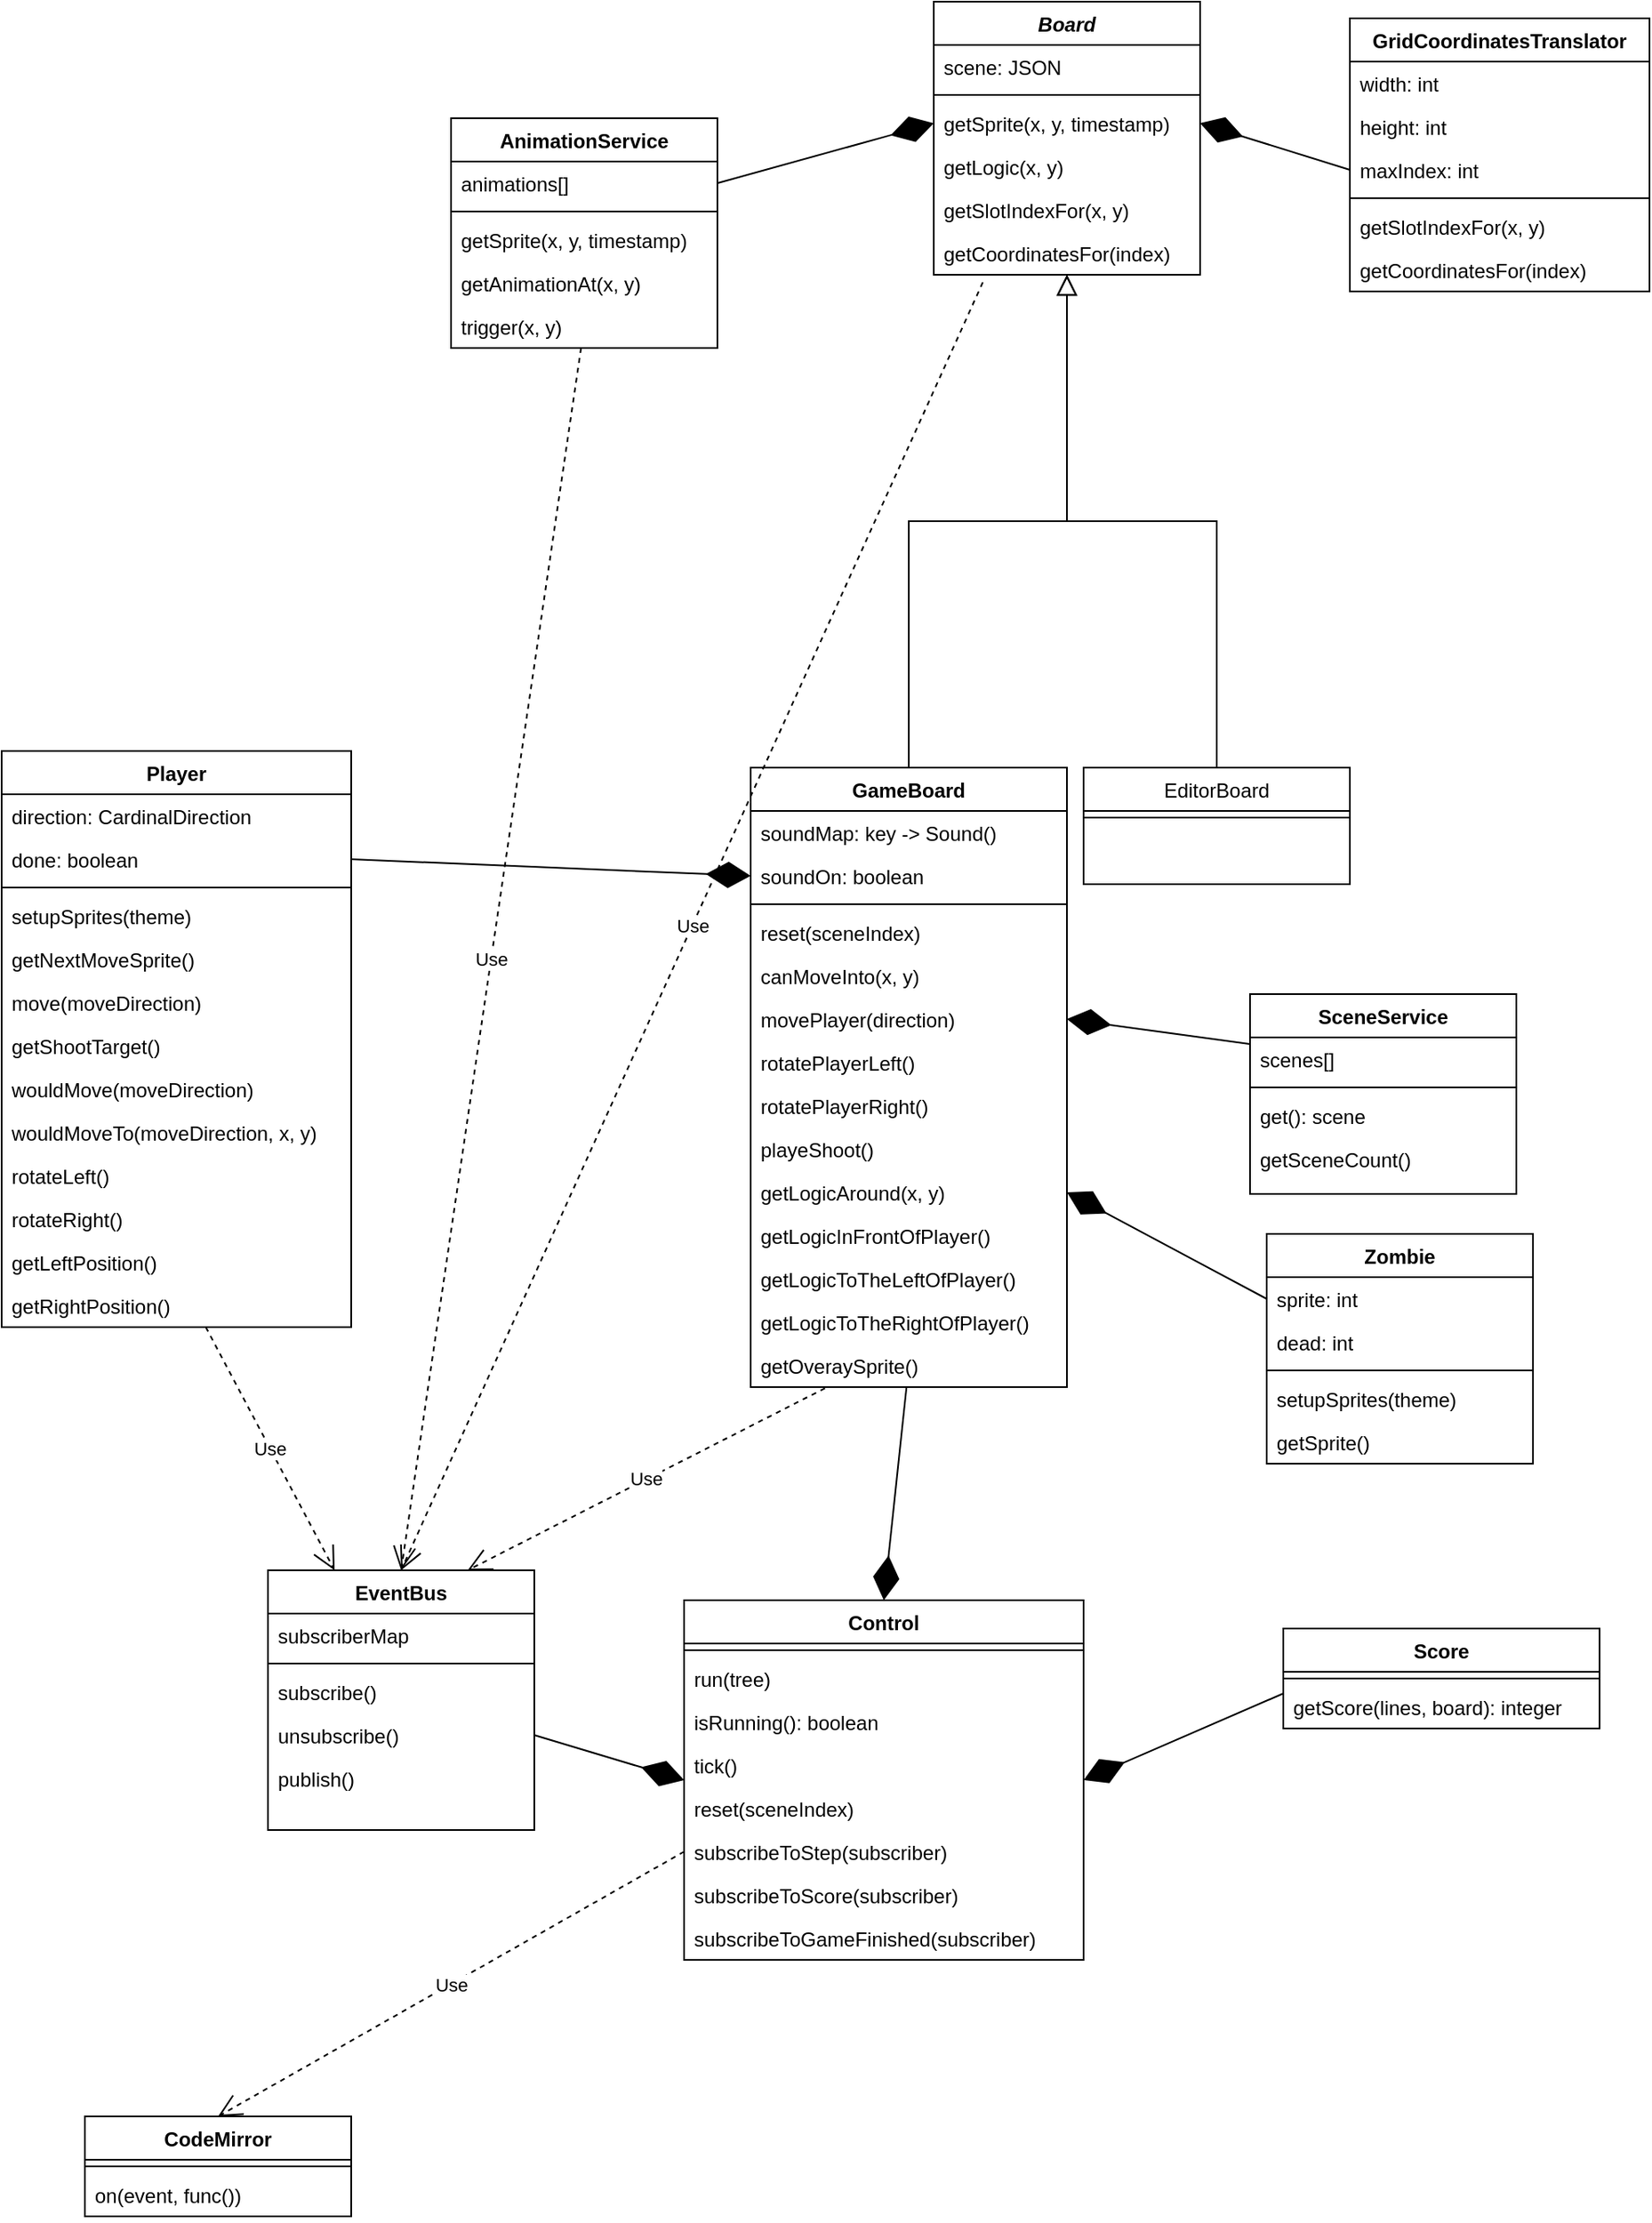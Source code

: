 <mxfile version="18.0.8" type="device"><diagram id="C5RBs43oDa-KdzZeNtuy" name="Page-1"><mxGraphModel dx="1221" dy="644" grid="1" gridSize="10" guides="1" tooltips="1" connect="1" arrows="1" fold="1" page="1" pageScale="1" pageWidth="1169" pageHeight="1654" math="0" shadow="0"><root><mxCell id="WIyWlLk6GJQsqaUBKTNV-0"/><mxCell id="WIyWlLk6GJQsqaUBKTNV-1" parent="WIyWlLk6GJQsqaUBKTNV-0"/><mxCell id="zkfFHV4jXpPFQw0GAbJ--0" value="Board" style="swimlane;fontStyle=3;align=center;verticalAlign=top;childLayout=stackLayout;horizontal=1;startSize=26;horizontalStack=0;resizeParent=1;resizeLast=0;collapsible=1;marginBottom=0;rounded=0;shadow=0;strokeWidth=1;" parent="WIyWlLk6GJQsqaUBKTNV-1" vertex="1"><mxGeometry x="710" y="50" width="160" height="164" as="geometry"><mxRectangle x="230" y="140" width="160" height="26" as="alternateBounds"/></mxGeometry></mxCell><mxCell id="zkfFHV4jXpPFQw0GAbJ--1" value="scene: JSON" style="text;align=left;verticalAlign=top;spacingLeft=4;spacingRight=4;overflow=hidden;rotatable=0;points=[[0,0.5],[1,0.5]];portConstraint=eastwest;" parent="zkfFHV4jXpPFQw0GAbJ--0" vertex="1"><mxGeometry y="26" width="160" height="26" as="geometry"/></mxCell><mxCell id="zkfFHV4jXpPFQw0GAbJ--4" value="" style="line;html=1;strokeWidth=1;align=left;verticalAlign=middle;spacingTop=-1;spacingLeft=3;spacingRight=3;rotatable=0;labelPosition=right;points=[];portConstraint=eastwest;" parent="zkfFHV4jXpPFQw0GAbJ--0" vertex="1"><mxGeometry y="52" width="160" height="8" as="geometry"/></mxCell><mxCell id="zkfFHV4jXpPFQw0GAbJ--5" value="getSprite(x, y, timestamp)" style="text;align=left;verticalAlign=top;spacingLeft=4;spacingRight=4;overflow=hidden;rotatable=0;points=[[0,0.5],[1,0.5]];portConstraint=eastwest;" parent="zkfFHV4jXpPFQw0GAbJ--0" vertex="1"><mxGeometry y="60" width="160" height="26" as="geometry"/></mxCell><mxCell id="Uy19_v3M32MLL-x2pUzt-0" value="getLogic(x, y)" style="text;align=left;verticalAlign=top;spacingLeft=4;spacingRight=4;overflow=hidden;rotatable=0;points=[[0,0.5],[1,0.5]];portConstraint=eastwest;" parent="zkfFHV4jXpPFQw0GAbJ--0" vertex="1"><mxGeometry y="86" width="160" height="26" as="geometry"/></mxCell><mxCell id="Uy19_v3M32MLL-x2pUzt-2" value="getSlotIndexFor(x, y)" style="text;align=left;verticalAlign=top;spacingLeft=4;spacingRight=4;overflow=hidden;rotatable=0;points=[[0,0.5],[1,0.5]];portConstraint=eastwest;" parent="zkfFHV4jXpPFQw0GAbJ--0" vertex="1"><mxGeometry y="112" width="160" height="26" as="geometry"/></mxCell><mxCell id="Uy19_v3M32MLL-x2pUzt-3" value="getCoordinatesFor(index)" style="text;align=left;verticalAlign=top;spacingLeft=4;spacingRight=4;overflow=hidden;rotatable=0;points=[[0,0.5],[1,0.5]];portConstraint=eastwest;" parent="zkfFHV4jXpPFQw0GAbJ--0" vertex="1"><mxGeometry y="138" width="160" height="26" as="geometry"/></mxCell><mxCell id="zkfFHV4jXpPFQw0GAbJ--6" value="GameBoard" style="swimlane;fontStyle=1;align=center;verticalAlign=top;childLayout=stackLayout;horizontal=1;startSize=26;horizontalStack=0;resizeParent=1;resizeLast=0;collapsible=1;marginBottom=0;rounded=0;shadow=0;strokeWidth=1;" parent="WIyWlLk6GJQsqaUBKTNV-1" vertex="1"><mxGeometry x="600" y="510" width="190" height="372" as="geometry"><mxRectangle x="130" y="380" width="160" height="26" as="alternateBounds"/></mxGeometry></mxCell><mxCell id="zkfFHV4jXpPFQw0GAbJ--7" value="soundMap: key -&gt; Sound()" style="text;align=left;verticalAlign=top;spacingLeft=4;spacingRight=4;overflow=hidden;rotatable=0;points=[[0,0.5],[1,0.5]];portConstraint=eastwest;" parent="zkfFHV4jXpPFQw0GAbJ--6" vertex="1"><mxGeometry y="26" width="190" height="26" as="geometry"/></mxCell><mxCell id="zkfFHV4jXpPFQw0GAbJ--8" value="soundOn: boolean" style="text;align=left;verticalAlign=top;spacingLeft=4;spacingRight=4;overflow=hidden;rotatable=0;points=[[0,0.5],[1,0.5]];portConstraint=eastwest;rounded=0;shadow=0;html=0;" parent="zkfFHV4jXpPFQw0GAbJ--6" vertex="1"><mxGeometry y="52" width="190" height="26" as="geometry"/></mxCell><mxCell id="zkfFHV4jXpPFQw0GAbJ--9" value="" style="line;html=1;strokeWidth=1;align=left;verticalAlign=middle;spacingTop=-1;spacingLeft=3;spacingRight=3;rotatable=0;labelPosition=right;points=[];portConstraint=eastwest;" parent="zkfFHV4jXpPFQw0GAbJ--6" vertex="1"><mxGeometry y="78" width="190" height="8" as="geometry"/></mxCell><mxCell id="zkfFHV4jXpPFQw0GAbJ--10" value="reset(sceneIndex)" style="text;align=left;verticalAlign=top;spacingLeft=4;spacingRight=4;overflow=hidden;rotatable=0;points=[[0,0.5],[1,0.5]];portConstraint=eastwest;fontStyle=0" parent="zkfFHV4jXpPFQw0GAbJ--6" vertex="1"><mxGeometry y="86" width="190" height="26" as="geometry"/></mxCell><mxCell id="zkfFHV4jXpPFQw0GAbJ--11" value="canMoveInto(x, y)" style="text;align=left;verticalAlign=top;spacingLeft=4;spacingRight=4;overflow=hidden;rotatable=0;points=[[0,0.5],[1,0.5]];portConstraint=eastwest;" parent="zkfFHV4jXpPFQw0GAbJ--6" vertex="1"><mxGeometry y="112" width="190" height="26" as="geometry"/></mxCell><mxCell id="Uy19_v3M32MLL-x2pUzt-4" value="movePlayer(direction)" style="text;align=left;verticalAlign=top;spacingLeft=4;spacingRight=4;overflow=hidden;rotatable=0;points=[[0,0.5],[1,0.5]];portConstraint=eastwest;" parent="zkfFHV4jXpPFQw0GAbJ--6" vertex="1"><mxGeometry y="138" width="190" height="26" as="geometry"/></mxCell><mxCell id="Uy19_v3M32MLL-x2pUzt-5" value="rotatePlayerLeft()" style="text;align=left;verticalAlign=top;spacingLeft=4;spacingRight=4;overflow=hidden;rotatable=0;points=[[0,0.5],[1,0.5]];portConstraint=eastwest;" parent="zkfFHV4jXpPFQw0GAbJ--6" vertex="1"><mxGeometry y="164" width="190" height="26" as="geometry"/></mxCell><mxCell id="Uy19_v3M32MLL-x2pUzt-6" value="rotatePlayerRight()" style="text;align=left;verticalAlign=top;spacingLeft=4;spacingRight=4;overflow=hidden;rotatable=0;points=[[0,0.5],[1,0.5]];portConstraint=eastwest;" parent="zkfFHV4jXpPFQw0GAbJ--6" vertex="1"><mxGeometry y="190" width="190" height="26" as="geometry"/></mxCell><mxCell id="Uy19_v3M32MLL-x2pUzt-7" value="playeShoot()" style="text;align=left;verticalAlign=top;spacingLeft=4;spacingRight=4;overflow=hidden;rotatable=0;points=[[0,0.5],[1,0.5]];portConstraint=eastwest;" parent="zkfFHV4jXpPFQw0GAbJ--6" vertex="1"><mxGeometry y="216" width="190" height="26" as="geometry"/></mxCell><mxCell id="Uy19_v3M32MLL-x2pUzt-8" value="getLogicAround(x, y)" style="text;align=left;verticalAlign=top;spacingLeft=4;spacingRight=4;overflow=hidden;rotatable=0;points=[[0,0.5],[1,0.5]];portConstraint=eastwest;" parent="zkfFHV4jXpPFQw0GAbJ--6" vertex="1"><mxGeometry y="242" width="190" height="26" as="geometry"/></mxCell><mxCell id="Uy19_v3M32MLL-x2pUzt-9" value="getLogicInFrontOfPlayer()" style="text;align=left;verticalAlign=top;spacingLeft=4;spacingRight=4;overflow=hidden;rotatable=0;points=[[0,0.5],[1,0.5]];portConstraint=eastwest;" parent="zkfFHV4jXpPFQw0GAbJ--6" vertex="1"><mxGeometry y="268" width="190" height="26" as="geometry"/></mxCell><mxCell id="Uy19_v3M32MLL-x2pUzt-10" value="getLogicToTheLeftOfPlayer()" style="text;align=left;verticalAlign=top;spacingLeft=4;spacingRight=4;overflow=hidden;rotatable=0;points=[[0,0.5],[1,0.5]];portConstraint=eastwest;" parent="zkfFHV4jXpPFQw0GAbJ--6" vertex="1"><mxGeometry y="294" width="190" height="26" as="geometry"/></mxCell><mxCell id="Uy19_v3M32MLL-x2pUzt-11" value="getLogicToTheRightOfPlayer()" style="text;align=left;verticalAlign=top;spacingLeft=4;spacingRight=4;overflow=hidden;rotatable=0;points=[[0,0.5],[1,0.5]];portConstraint=eastwest;" parent="zkfFHV4jXpPFQw0GAbJ--6" vertex="1"><mxGeometry y="320" width="190" height="26" as="geometry"/></mxCell><mxCell id="Uy19_v3M32MLL-x2pUzt-12" value="getOveraySprite()" style="text;align=left;verticalAlign=top;spacingLeft=4;spacingRight=4;overflow=hidden;rotatable=0;points=[[0,0.5],[1,0.5]];portConstraint=eastwest;" parent="zkfFHV4jXpPFQw0GAbJ--6" vertex="1"><mxGeometry y="346" width="190" height="26" as="geometry"/></mxCell><mxCell id="zkfFHV4jXpPFQw0GAbJ--12" value="" style="endArrow=block;endSize=10;endFill=0;shadow=0;strokeWidth=1;rounded=0;edgeStyle=elbowEdgeStyle;elbow=vertical;" parent="WIyWlLk6GJQsqaUBKTNV-1" source="zkfFHV4jXpPFQw0GAbJ--6" target="zkfFHV4jXpPFQw0GAbJ--0" edge="1"><mxGeometry width="160" relative="1" as="geometry"><mxPoint x="680" y="363" as="sourcePoint"/><mxPoint x="680" y="363" as="targetPoint"/></mxGeometry></mxCell><mxCell id="zkfFHV4jXpPFQw0GAbJ--13" value="EditorBoard" style="swimlane;fontStyle=0;align=center;verticalAlign=top;childLayout=stackLayout;horizontal=1;startSize=26;horizontalStack=0;resizeParent=1;resizeLast=0;collapsible=1;marginBottom=0;rounded=0;shadow=0;strokeWidth=1;" parent="WIyWlLk6GJQsqaUBKTNV-1" vertex="1"><mxGeometry x="800" y="510" width="160" height="70" as="geometry"><mxRectangle x="340" y="380" width="170" height="26" as="alternateBounds"/></mxGeometry></mxCell><mxCell id="zkfFHV4jXpPFQw0GAbJ--15" value="" style="line;html=1;strokeWidth=1;align=left;verticalAlign=middle;spacingTop=-1;spacingLeft=3;spacingRight=3;rotatable=0;labelPosition=right;points=[];portConstraint=eastwest;" parent="zkfFHV4jXpPFQw0GAbJ--13" vertex="1"><mxGeometry y="26" width="160" height="8" as="geometry"/></mxCell><mxCell id="zkfFHV4jXpPFQw0GAbJ--16" value="" style="endArrow=block;endSize=10;endFill=0;shadow=0;strokeWidth=1;rounded=0;edgeStyle=elbowEdgeStyle;elbow=vertical;" parent="WIyWlLk6GJQsqaUBKTNV-1" source="zkfFHV4jXpPFQw0GAbJ--13" target="zkfFHV4jXpPFQw0GAbJ--0" edge="1"><mxGeometry width="160" relative="1" as="geometry"><mxPoint x="690" y="533" as="sourcePoint"/><mxPoint x="790" y="431" as="targetPoint"/></mxGeometry></mxCell><mxCell id="zkfFHV4jXpPFQw0GAbJ--17" value="EventBus" style="swimlane;fontStyle=1;align=center;verticalAlign=top;childLayout=stackLayout;horizontal=1;startSize=26;horizontalStack=0;resizeParent=1;resizeLast=0;collapsible=1;marginBottom=0;rounded=0;shadow=0;strokeWidth=1;" parent="WIyWlLk6GJQsqaUBKTNV-1" vertex="1"><mxGeometry x="310" y="992" width="160" height="156" as="geometry"><mxRectangle x="550" y="140" width="160" height="26" as="alternateBounds"/></mxGeometry></mxCell><mxCell id="zkfFHV4jXpPFQw0GAbJ--18" value="subscriberMap" style="text;align=left;verticalAlign=top;spacingLeft=4;spacingRight=4;overflow=hidden;rotatable=0;points=[[0,0.5],[1,0.5]];portConstraint=eastwest;" parent="zkfFHV4jXpPFQw0GAbJ--17" vertex="1"><mxGeometry y="26" width="160" height="26" as="geometry"/></mxCell><mxCell id="zkfFHV4jXpPFQw0GAbJ--23" value="" style="line;html=1;strokeWidth=1;align=left;verticalAlign=middle;spacingTop=-1;spacingLeft=3;spacingRight=3;rotatable=0;labelPosition=right;points=[];portConstraint=eastwest;" parent="zkfFHV4jXpPFQw0GAbJ--17" vertex="1"><mxGeometry y="52" width="160" height="8" as="geometry"/></mxCell><mxCell id="zkfFHV4jXpPFQw0GAbJ--24" value="subscribe()" style="text;align=left;verticalAlign=top;spacingLeft=4;spacingRight=4;overflow=hidden;rotatable=0;points=[[0,0.5],[1,0.5]];portConstraint=eastwest;" parent="zkfFHV4jXpPFQw0GAbJ--17" vertex="1"><mxGeometry y="60" width="160" height="26" as="geometry"/></mxCell><mxCell id="zkfFHV4jXpPFQw0GAbJ--25" value="unsubscribe()" style="text;align=left;verticalAlign=top;spacingLeft=4;spacingRight=4;overflow=hidden;rotatable=0;points=[[0,0.5],[1,0.5]];portConstraint=eastwest;" parent="zkfFHV4jXpPFQw0GAbJ--17" vertex="1"><mxGeometry y="86" width="160" height="26" as="geometry"/></mxCell><mxCell id="Uy19_v3M32MLL-x2pUzt-13" value="publish()" style="text;align=left;verticalAlign=top;spacingLeft=4;spacingRight=4;overflow=hidden;rotatable=0;points=[[0,0.5],[1,0.5]];portConstraint=eastwest;" parent="zkfFHV4jXpPFQw0GAbJ--17" vertex="1"><mxGeometry y="112" width="160" height="26" as="geometry"/></mxCell><mxCell id="Uy19_v3M32MLL-x2pUzt-14" value="" style="endArrow=diamondThin;endFill=1;endSize=24;html=1;rounded=0;exitX=1;exitY=0.5;exitDx=0;exitDy=0;entryX=0;entryY=0.5;entryDx=0;entryDy=0;" parent="WIyWlLk6GJQsqaUBKTNV-1" source="zkfFHV4jXpPFQw0GAbJ--25" target="W14sHzSC1TckX5AAqQo5-0" edge="1"><mxGeometry width="160" relative="1" as="geometry"><mxPoint x="520" y="430" as="sourcePoint"/><mxPoint x="620" y="1079" as="targetPoint"/></mxGeometry></mxCell><mxCell id="Uy19_v3M32MLL-x2pUzt-15" value="SceneService" style="swimlane;fontStyle=1;align=center;verticalAlign=top;childLayout=stackLayout;horizontal=1;startSize=26;horizontalStack=0;resizeParent=1;resizeLast=0;collapsible=1;marginBottom=0;rounded=0;shadow=0;strokeWidth=1;" parent="WIyWlLk6GJQsqaUBKTNV-1" vertex="1"><mxGeometry x="900" y="646" width="160" height="120" as="geometry"><mxRectangle x="550" y="140" width="160" height="26" as="alternateBounds"/></mxGeometry></mxCell><mxCell id="Uy19_v3M32MLL-x2pUzt-16" value="scenes[]" style="text;align=left;verticalAlign=top;spacingLeft=4;spacingRight=4;overflow=hidden;rotatable=0;points=[[0,0.5],[1,0.5]];portConstraint=eastwest;" parent="Uy19_v3M32MLL-x2pUzt-15" vertex="1"><mxGeometry y="26" width="160" height="26" as="geometry"/></mxCell><mxCell id="Uy19_v3M32MLL-x2pUzt-17" value="" style="line;html=1;strokeWidth=1;align=left;verticalAlign=middle;spacingTop=-1;spacingLeft=3;spacingRight=3;rotatable=0;labelPosition=right;points=[];portConstraint=eastwest;" parent="Uy19_v3M32MLL-x2pUzt-15" vertex="1"><mxGeometry y="52" width="160" height="8" as="geometry"/></mxCell><mxCell id="Uy19_v3M32MLL-x2pUzt-18" value="get(): scene" style="text;align=left;verticalAlign=top;spacingLeft=4;spacingRight=4;overflow=hidden;rotatable=0;points=[[0,0.5],[1,0.5]];portConstraint=eastwest;" parent="Uy19_v3M32MLL-x2pUzt-15" vertex="1"><mxGeometry y="60" width="160" height="26" as="geometry"/></mxCell><mxCell id="Uy19_v3M32MLL-x2pUzt-19" value="getSceneCount()" style="text;align=left;verticalAlign=top;spacingLeft=4;spacingRight=4;overflow=hidden;rotatable=0;points=[[0,0.5],[1,0.5]];portConstraint=eastwest;" parent="Uy19_v3M32MLL-x2pUzt-15" vertex="1"><mxGeometry y="86" width="160" height="26" as="geometry"/></mxCell><mxCell id="Uy19_v3M32MLL-x2pUzt-21" value="" style="endArrow=diamondThin;endFill=1;endSize=24;html=1;rounded=0;entryX=1;entryY=0.5;entryDx=0;entryDy=0;exitX=0;exitY=0.25;exitDx=0;exitDy=0;" parent="WIyWlLk6GJQsqaUBKTNV-1" source="Uy19_v3M32MLL-x2pUzt-15" target="Uy19_v3M32MLL-x2pUzt-4" edge="1"><mxGeometry width="160" relative="1" as="geometry"><mxPoint x="970" y="740" as="sourcePoint"/><mxPoint x="560" y="690" as="targetPoint"/></mxGeometry></mxCell><mxCell id="Uy19_v3M32MLL-x2pUzt-22" value="Player" style="swimlane;fontStyle=1;align=center;verticalAlign=top;childLayout=stackLayout;horizontal=1;startSize=26;horizontalStack=0;resizeParent=1;resizeParentMax=0;resizeLast=0;collapsible=1;marginBottom=0;" parent="WIyWlLk6GJQsqaUBKTNV-1" vertex="1"><mxGeometry x="150" y="500" width="210" height="346" as="geometry"/></mxCell><mxCell id="Uy19_v3M32MLL-x2pUzt-23" value="direction: CardinalDirection" style="text;strokeColor=none;fillColor=none;align=left;verticalAlign=top;spacingLeft=4;spacingRight=4;overflow=hidden;rotatable=0;points=[[0,0.5],[1,0.5]];portConstraint=eastwest;" parent="Uy19_v3M32MLL-x2pUzt-22" vertex="1"><mxGeometry y="26" width="210" height="26" as="geometry"/></mxCell><mxCell id="Uy19_v3M32MLL-x2pUzt-34" value="done: boolean" style="text;strokeColor=none;fillColor=none;align=left;verticalAlign=top;spacingLeft=4;spacingRight=4;overflow=hidden;rotatable=0;points=[[0,0.5],[1,0.5]];portConstraint=eastwest;" parent="Uy19_v3M32MLL-x2pUzt-22" vertex="1"><mxGeometry y="52" width="210" height="26" as="geometry"/></mxCell><mxCell id="Uy19_v3M32MLL-x2pUzt-24" value="" style="line;strokeWidth=1;fillColor=none;align=left;verticalAlign=middle;spacingTop=-1;spacingLeft=3;spacingRight=3;rotatable=0;labelPosition=right;points=[];portConstraint=eastwest;" parent="Uy19_v3M32MLL-x2pUzt-22" vertex="1"><mxGeometry y="78" width="210" height="8" as="geometry"/></mxCell><mxCell id="Uy19_v3M32MLL-x2pUzt-25" value="setupSprites(theme)&#10;" style="text;strokeColor=none;fillColor=none;align=left;verticalAlign=top;spacingLeft=4;spacingRight=4;overflow=hidden;rotatable=0;points=[[0,0.5],[1,0.5]];portConstraint=eastwest;" parent="Uy19_v3M32MLL-x2pUzt-22" vertex="1"><mxGeometry y="86" width="210" height="26" as="geometry"/></mxCell><mxCell id="Uy19_v3M32MLL-x2pUzt-35" value="getNextMoveSprite()" style="text;strokeColor=none;fillColor=none;align=left;verticalAlign=top;spacingLeft=4;spacingRight=4;overflow=hidden;rotatable=0;points=[[0,0.5],[1,0.5]];portConstraint=eastwest;" parent="Uy19_v3M32MLL-x2pUzt-22" vertex="1"><mxGeometry y="112" width="210" height="26" as="geometry"/></mxCell><mxCell id="Uy19_v3M32MLL-x2pUzt-36" value="move(moveDirection)" style="text;strokeColor=none;fillColor=none;align=left;verticalAlign=top;spacingLeft=4;spacingRight=4;overflow=hidden;rotatable=0;points=[[0,0.5],[1,0.5]];portConstraint=eastwest;" parent="Uy19_v3M32MLL-x2pUzt-22" vertex="1"><mxGeometry y="138" width="210" height="26" as="geometry"/></mxCell><mxCell id="Uy19_v3M32MLL-x2pUzt-37" value="getShootTarget()" style="text;strokeColor=none;fillColor=none;align=left;verticalAlign=top;spacingLeft=4;spacingRight=4;overflow=hidden;rotatable=0;points=[[0,0.5],[1,0.5]];portConstraint=eastwest;" parent="Uy19_v3M32MLL-x2pUzt-22" vertex="1"><mxGeometry y="164" width="210" height="26" as="geometry"/></mxCell><mxCell id="Uy19_v3M32MLL-x2pUzt-38" value="wouldMove(moveDirection)" style="text;strokeColor=none;fillColor=none;align=left;verticalAlign=top;spacingLeft=4;spacingRight=4;overflow=hidden;rotatable=0;points=[[0,0.5],[1,0.5]];portConstraint=eastwest;" parent="Uy19_v3M32MLL-x2pUzt-22" vertex="1"><mxGeometry y="190" width="210" height="26" as="geometry"/></mxCell><mxCell id="Uy19_v3M32MLL-x2pUzt-39" value="wouldMoveTo(moveDirection, x, y)" style="text;strokeColor=none;fillColor=none;align=left;verticalAlign=top;spacingLeft=4;spacingRight=4;overflow=hidden;rotatable=0;points=[[0,0.5],[1,0.5]];portConstraint=eastwest;" parent="Uy19_v3M32MLL-x2pUzt-22" vertex="1"><mxGeometry y="216" width="210" height="26" as="geometry"/></mxCell><mxCell id="Uy19_v3M32MLL-x2pUzt-40" value="rotateLeft()" style="text;strokeColor=none;fillColor=none;align=left;verticalAlign=top;spacingLeft=4;spacingRight=4;overflow=hidden;rotatable=0;points=[[0,0.5],[1,0.5]];portConstraint=eastwest;" parent="Uy19_v3M32MLL-x2pUzt-22" vertex="1"><mxGeometry y="242" width="210" height="26" as="geometry"/></mxCell><mxCell id="Uy19_v3M32MLL-x2pUzt-41" value="rotateRight()" style="text;strokeColor=none;fillColor=none;align=left;verticalAlign=top;spacingLeft=4;spacingRight=4;overflow=hidden;rotatable=0;points=[[0,0.5],[1,0.5]];portConstraint=eastwest;" parent="Uy19_v3M32MLL-x2pUzt-22" vertex="1"><mxGeometry y="268" width="210" height="26" as="geometry"/></mxCell><mxCell id="Uy19_v3M32MLL-x2pUzt-42" value="getLeftPosition()" style="text;strokeColor=none;fillColor=none;align=left;verticalAlign=top;spacingLeft=4;spacingRight=4;overflow=hidden;rotatable=0;points=[[0,0.5],[1,0.5]];portConstraint=eastwest;" parent="Uy19_v3M32MLL-x2pUzt-22" vertex="1"><mxGeometry y="294" width="210" height="26" as="geometry"/></mxCell><mxCell id="Uy19_v3M32MLL-x2pUzt-43" value="getRightPosition()" style="text;strokeColor=none;fillColor=none;align=left;verticalAlign=top;spacingLeft=4;spacingRight=4;overflow=hidden;rotatable=0;points=[[0,0.5],[1,0.5]];portConstraint=eastwest;" parent="Uy19_v3M32MLL-x2pUzt-22" vertex="1"><mxGeometry y="320" width="210" height="26" as="geometry"/></mxCell><mxCell id="Uy19_v3M32MLL-x2pUzt-26" value="" style="endArrow=diamondThin;endFill=1;endSize=24;html=1;rounded=0;exitX=1;exitY=0.5;exitDx=0;exitDy=0;entryX=0;entryY=0.5;entryDx=0;entryDy=0;" parent="WIyWlLk6GJQsqaUBKTNV-1" source="Uy19_v3M32MLL-x2pUzt-34" target="zkfFHV4jXpPFQw0GAbJ--8" edge="1"><mxGeometry width="160" relative="1" as="geometry"><mxPoint x="850" y="760" as="sourcePoint"/><mxPoint x="990" y="796" as="targetPoint"/></mxGeometry></mxCell><mxCell id="Uy19_v3M32MLL-x2pUzt-27" value="Zombie" style="swimlane;fontStyle=1;align=center;verticalAlign=top;childLayout=stackLayout;horizontal=1;startSize=26;horizontalStack=0;resizeParent=1;resizeParentMax=0;resizeLast=0;collapsible=1;marginBottom=0;" parent="WIyWlLk6GJQsqaUBKTNV-1" vertex="1"><mxGeometry x="910" y="790" width="160" height="138" as="geometry"/></mxCell><mxCell id="Uy19_v3M32MLL-x2pUzt-28" value="sprite: int" style="text;strokeColor=none;fillColor=none;align=left;verticalAlign=top;spacingLeft=4;spacingRight=4;overflow=hidden;rotatable=0;points=[[0,0.5],[1,0.5]];portConstraint=eastwest;" parent="Uy19_v3M32MLL-x2pUzt-27" vertex="1"><mxGeometry y="26" width="160" height="26" as="geometry"/></mxCell><mxCell id="Uy19_v3M32MLL-x2pUzt-33" value="dead: int" style="text;strokeColor=none;fillColor=none;align=left;verticalAlign=top;spacingLeft=4;spacingRight=4;overflow=hidden;rotatable=0;points=[[0,0.5],[1,0.5]];portConstraint=eastwest;" parent="Uy19_v3M32MLL-x2pUzt-27" vertex="1"><mxGeometry y="52" width="160" height="26" as="geometry"/></mxCell><mxCell id="Uy19_v3M32MLL-x2pUzt-29" value="" style="line;strokeWidth=1;fillColor=none;align=left;verticalAlign=middle;spacingTop=-1;spacingLeft=3;spacingRight=3;rotatable=0;labelPosition=right;points=[];portConstraint=eastwest;" parent="Uy19_v3M32MLL-x2pUzt-27" vertex="1"><mxGeometry y="78" width="160" height="8" as="geometry"/></mxCell><mxCell id="Uy19_v3M32MLL-x2pUzt-30" value="setupSprites(theme)" style="text;strokeColor=none;fillColor=none;align=left;verticalAlign=top;spacingLeft=4;spacingRight=4;overflow=hidden;rotatable=0;points=[[0,0.5],[1,0.5]];portConstraint=eastwest;" parent="Uy19_v3M32MLL-x2pUzt-27" vertex="1"><mxGeometry y="86" width="160" height="26" as="geometry"/></mxCell><mxCell id="Uy19_v3M32MLL-x2pUzt-32" value="getSprite()" style="text;strokeColor=none;fillColor=none;align=left;verticalAlign=top;spacingLeft=4;spacingRight=4;overflow=hidden;rotatable=0;points=[[0,0.5],[1,0.5]];portConstraint=eastwest;" parent="Uy19_v3M32MLL-x2pUzt-27" vertex="1"><mxGeometry y="112" width="160" height="26" as="geometry"/></mxCell><mxCell id="Uy19_v3M32MLL-x2pUzt-31" value="" style="endArrow=diamondThin;endFill=1;endSize=24;html=1;rounded=0;entryX=1;entryY=0.5;entryDx=0;entryDy=0;exitX=0;exitY=0.5;exitDx=0;exitDy=0;" parent="WIyWlLk6GJQsqaUBKTNV-1" source="Uy19_v3M32MLL-x2pUzt-28" target="Uy19_v3M32MLL-x2pUzt-8" edge="1"><mxGeometry width="160" relative="1" as="geometry"><mxPoint x="350" y="710" as="sourcePoint"/><mxPoint x="250" y="745" as="targetPoint"/></mxGeometry></mxCell><mxCell id="Uy19_v3M32MLL-x2pUzt-44" value="Use" style="endArrow=open;endSize=12;dashed=1;html=1;rounded=0;exitX=0.584;exitY=1;exitDx=0;exitDy=0;entryX=0.25;entryY=0;entryDx=0;entryDy=0;exitPerimeter=0;" parent="WIyWlLk6GJQsqaUBKTNV-1" source="Uy19_v3M32MLL-x2pUzt-43" target="zkfFHV4jXpPFQw0GAbJ--17" edge="1"><mxGeometry width="160" relative="1" as="geometry"><mxPoint x="320" y="460" as="sourcePoint"/><mxPoint x="480" y="460" as="targetPoint"/></mxGeometry></mxCell><mxCell id="Uy19_v3M32MLL-x2pUzt-45" value="Use" style="endArrow=open;endSize=12;dashed=1;html=1;rounded=0;exitX=0.235;exitY=1.026;exitDx=0;exitDy=0;entryX=0.75;entryY=0;entryDx=0;entryDy=0;exitPerimeter=0;" parent="WIyWlLk6GJQsqaUBKTNV-1" source="Uy19_v3M32MLL-x2pUzt-12" target="zkfFHV4jXpPFQw0GAbJ--17" edge="1"><mxGeometry width="160" relative="1" as="geometry"><mxPoint x="265" y="510" as="sourcePoint"/><mxPoint x="500" y="410" as="targetPoint"/></mxGeometry></mxCell><mxCell id="Uy19_v3M32MLL-x2pUzt-46" value="AnimationService" style="swimlane;fontStyle=1;align=center;verticalAlign=top;childLayout=stackLayout;horizontal=1;startSize=26;horizontalStack=0;resizeParent=1;resizeParentMax=0;resizeLast=0;collapsible=1;marginBottom=0;" parent="WIyWlLk6GJQsqaUBKTNV-1" vertex="1"><mxGeometry x="420" y="120" width="160" height="138" as="geometry"/></mxCell><mxCell id="Uy19_v3M32MLL-x2pUzt-47" value="animations[]" style="text;strokeColor=none;fillColor=none;align=left;verticalAlign=top;spacingLeft=4;spacingRight=4;overflow=hidden;rotatable=0;points=[[0,0.5],[1,0.5]];portConstraint=eastwest;" parent="Uy19_v3M32MLL-x2pUzt-46" vertex="1"><mxGeometry y="26" width="160" height="26" as="geometry"/></mxCell><mxCell id="Uy19_v3M32MLL-x2pUzt-48" value="" style="line;strokeWidth=1;fillColor=none;align=left;verticalAlign=middle;spacingTop=-1;spacingLeft=3;spacingRight=3;rotatable=0;labelPosition=right;points=[];portConstraint=eastwest;" parent="Uy19_v3M32MLL-x2pUzt-46" vertex="1"><mxGeometry y="52" width="160" height="8" as="geometry"/></mxCell><mxCell id="Uy19_v3M32MLL-x2pUzt-49" value="getSprite(x, y, timestamp)" style="text;strokeColor=none;fillColor=none;align=left;verticalAlign=top;spacingLeft=4;spacingRight=4;overflow=hidden;rotatable=0;points=[[0,0.5],[1,0.5]];portConstraint=eastwest;" parent="Uy19_v3M32MLL-x2pUzt-46" vertex="1"><mxGeometry y="60" width="160" height="26" as="geometry"/></mxCell><mxCell id="Uy19_v3M32MLL-x2pUzt-50" value="getAnimationAt(x, y)" style="text;strokeColor=none;fillColor=none;align=left;verticalAlign=top;spacingLeft=4;spacingRight=4;overflow=hidden;rotatable=0;points=[[0,0.5],[1,0.5]];portConstraint=eastwest;" parent="Uy19_v3M32MLL-x2pUzt-46" vertex="1"><mxGeometry y="86" width="160" height="26" as="geometry"/></mxCell><mxCell id="Uy19_v3M32MLL-x2pUzt-51" value="trigger(x, y)" style="text;strokeColor=none;fillColor=none;align=left;verticalAlign=top;spacingLeft=4;spacingRight=4;overflow=hidden;rotatable=0;points=[[0,0.5],[1,0.5]];portConstraint=eastwest;" parent="Uy19_v3M32MLL-x2pUzt-46" vertex="1"><mxGeometry y="112" width="160" height="26" as="geometry"/></mxCell><mxCell id="Uy19_v3M32MLL-x2pUzt-52" value="Use" style="endArrow=open;endSize=12;dashed=1;html=1;rounded=0;entryX=0.5;entryY=0;entryDx=0;entryDy=0;" parent="WIyWlLk6GJQsqaUBKTNV-1" source="Uy19_v3M32MLL-x2pUzt-51" target="zkfFHV4jXpPFQw0GAbJ--17" edge="1"><mxGeometry width="160" relative="1" as="geometry"><mxPoint x="657.5" y="530" as="sourcePoint"/><mxPoint x="390" y="330.0" as="targetPoint"/></mxGeometry></mxCell><mxCell id="Uy19_v3M32MLL-x2pUzt-53" value="" style="endArrow=diamondThin;endFill=1;endSize=24;html=1;rounded=0;exitX=1;exitY=0.5;exitDx=0;exitDy=0;entryX=0;entryY=0.5;entryDx=0;entryDy=0;" parent="WIyWlLk6GJQsqaUBKTNV-1" source="Uy19_v3M32MLL-x2pUzt-47" target="zkfFHV4jXpPFQw0GAbJ--5" edge="1"><mxGeometry width="160" relative="1" as="geometry"><mxPoint x="430" y="229" as="sourcePoint"/><mxPoint x="750" y="250" as="targetPoint"/></mxGeometry></mxCell><mxCell id="Uy19_v3M32MLL-x2pUzt-54" value="GridCoordinatesTranslator" style="swimlane;fontStyle=1;align=center;verticalAlign=top;childLayout=stackLayout;horizontal=1;startSize=26;horizontalStack=0;resizeParent=1;resizeParentMax=0;resizeLast=0;collapsible=1;marginBottom=0;" parent="WIyWlLk6GJQsqaUBKTNV-1" vertex="1"><mxGeometry x="960" y="60" width="180" height="164" as="geometry"/></mxCell><mxCell id="Uy19_v3M32MLL-x2pUzt-59" value="width: int" style="text;strokeColor=none;fillColor=none;align=left;verticalAlign=top;spacingLeft=4;spacingRight=4;overflow=hidden;rotatable=0;points=[[0,0.5],[1,0.5]];portConstraint=eastwest;" parent="Uy19_v3M32MLL-x2pUzt-54" vertex="1"><mxGeometry y="26" width="180" height="26" as="geometry"/></mxCell><mxCell id="Uy19_v3M32MLL-x2pUzt-55" value="height: int" style="text;strokeColor=none;fillColor=none;align=left;verticalAlign=top;spacingLeft=4;spacingRight=4;overflow=hidden;rotatable=0;points=[[0,0.5],[1,0.5]];portConstraint=eastwest;" parent="Uy19_v3M32MLL-x2pUzt-54" vertex="1"><mxGeometry y="52" width="180" height="26" as="geometry"/></mxCell><mxCell id="Uy19_v3M32MLL-x2pUzt-58" value="maxIndex: int" style="text;strokeColor=none;fillColor=none;align=left;verticalAlign=top;spacingLeft=4;spacingRight=4;overflow=hidden;rotatable=0;points=[[0,0.5],[1,0.5]];portConstraint=eastwest;" parent="Uy19_v3M32MLL-x2pUzt-54" vertex="1"><mxGeometry y="78" width="180" height="26" as="geometry"/></mxCell><mxCell id="Uy19_v3M32MLL-x2pUzt-56" value="" style="line;strokeWidth=1;fillColor=none;align=left;verticalAlign=middle;spacingTop=-1;spacingLeft=3;spacingRight=3;rotatable=0;labelPosition=right;points=[];portConstraint=eastwest;" parent="Uy19_v3M32MLL-x2pUzt-54" vertex="1"><mxGeometry y="104" width="180" height="8" as="geometry"/></mxCell><mxCell id="Uy19_v3M32MLL-x2pUzt-57" value="getSlotIndexFor(x, y)&#10;" style="text;strokeColor=none;fillColor=none;align=left;verticalAlign=top;spacingLeft=4;spacingRight=4;overflow=hidden;rotatable=0;points=[[0,0.5],[1,0.5]];portConstraint=eastwest;" parent="Uy19_v3M32MLL-x2pUzt-54" vertex="1"><mxGeometry y="112" width="180" height="26" as="geometry"/></mxCell><mxCell id="Uy19_v3M32MLL-x2pUzt-60" value="getCoordinatesFor(index)" style="text;strokeColor=none;fillColor=none;align=left;verticalAlign=top;spacingLeft=4;spacingRight=4;overflow=hidden;rotatable=0;points=[[0,0.5],[1,0.5]];portConstraint=eastwest;" parent="Uy19_v3M32MLL-x2pUzt-54" vertex="1"><mxGeometry y="138" width="180" height="26" as="geometry"/></mxCell><mxCell id="Uy19_v3M32MLL-x2pUzt-61" value="" style="endArrow=diamondThin;endFill=1;endSize=24;html=1;rounded=0;entryX=1;entryY=0.5;entryDx=0;entryDy=0;exitX=0;exitY=0.5;exitDx=0;exitDy=0;" parent="WIyWlLk6GJQsqaUBKTNV-1" source="Uy19_v3M32MLL-x2pUzt-58" target="zkfFHV4jXpPFQw0GAbJ--5" edge="1"><mxGeometry width="160" relative="1" as="geometry"><mxPoint x="980" y="255" as="sourcePoint"/><mxPoint x="870" y="250" as="targetPoint"/></mxGeometry></mxCell><mxCell id="W14sHzSC1TckX5AAqQo5-0" value="Control" style="swimlane;fontStyle=1;align=center;verticalAlign=top;childLayout=stackLayout;horizontal=1;startSize=26;horizontalStack=0;resizeParent=1;resizeParentMax=0;resizeLast=0;collapsible=1;marginBottom=0;" vertex="1" parent="WIyWlLk6GJQsqaUBKTNV-1"><mxGeometry x="560" y="1010" width="240" height="216" as="geometry"/></mxCell><mxCell id="W14sHzSC1TckX5AAqQo5-2" value="" style="line;strokeWidth=1;fillColor=none;align=left;verticalAlign=middle;spacingTop=-1;spacingLeft=3;spacingRight=3;rotatable=0;labelPosition=right;points=[];portConstraint=eastwest;" vertex="1" parent="W14sHzSC1TckX5AAqQo5-0"><mxGeometry y="26" width="240" height="8" as="geometry"/></mxCell><mxCell id="W14sHzSC1TckX5AAqQo5-3" value="run(tree)" style="text;strokeColor=none;fillColor=none;align=left;verticalAlign=top;spacingLeft=4;spacingRight=4;overflow=hidden;rotatable=0;points=[[0,0.5],[1,0.5]];portConstraint=eastwest;" vertex="1" parent="W14sHzSC1TckX5AAqQo5-0"><mxGeometry y="34" width="240" height="26" as="geometry"/></mxCell><mxCell id="W14sHzSC1TckX5AAqQo5-10" value="isRunning(): boolean" style="text;strokeColor=none;fillColor=none;align=left;verticalAlign=top;spacingLeft=4;spacingRight=4;overflow=hidden;rotatable=0;points=[[0,0.5],[1,0.5]];portConstraint=eastwest;" vertex="1" parent="W14sHzSC1TckX5AAqQo5-0"><mxGeometry y="60" width="240" height="26" as="geometry"/></mxCell><mxCell id="W14sHzSC1TckX5AAqQo5-11" value="tick()" style="text;strokeColor=none;fillColor=none;align=left;verticalAlign=top;spacingLeft=4;spacingRight=4;overflow=hidden;rotatable=0;points=[[0,0.5],[1,0.5]];portConstraint=eastwest;" vertex="1" parent="W14sHzSC1TckX5AAqQo5-0"><mxGeometry y="86" width="240" height="26" as="geometry"/></mxCell><mxCell id="W14sHzSC1TckX5AAqQo5-12" value="reset(sceneIndex)" style="text;strokeColor=none;fillColor=none;align=left;verticalAlign=top;spacingLeft=4;spacingRight=4;overflow=hidden;rotatable=0;points=[[0,0.5],[1,0.5]];portConstraint=eastwest;" vertex="1" parent="W14sHzSC1TckX5AAqQo5-0"><mxGeometry y="112" width="240" height="26" as="geometry"/></mxCell><mxCell id="W14sHzSC1TckX5AAqQo5-13" value="subscribeToStep(subscriber)" style="text;strokeColor=none;fillColor=none;align=left;verticalAlign=top;spacingLeft=4;spacingRight=4;overflow=hidden;rotatable=0;points=[[0,0.5],[1,0.5]];portConstraint=eastwest;" vertex="1" parent="W14sHzSC1TckX5AAqQo5-0"><mxGeometry y="138" width="240" height="26" as="geometry"/></mxCell><mxCell id="W14sHzSC1TckX5AAqQo5-14" value="subscribeToScore(subscriber)" style="text;strokeColor=none;fillColor=none;align=left;verticalAlign=top;spacingLeft=4;spacingRight=4;overflow=hidden;rotatable=0;points=[[0,0.5],[1,0.5]];portConstraint=eastwest;" vertex="1" parent="W14sHzSC1TckX5AAqQo5-0"><mxGeometry y="164" width="240" height="26" as="geometry"/></mxCell><mxCell id="W14sHzSC1TckX5AAqQo5-15" value="subscribeToGameFinished(subscriber)" style="text;strokeColor=none;fillColor=none;align=left;verticalAlign=top;spacingLeft=4;spacingRight=4;overflow=hidden;rotatable=0;points=[[0,0.5],[1,0.5]];portConstraint=eastwest;" vertex="1" parent="W14sHzSC1TckX5AAqQo5-0"><mxGeometry y="190" width="240" height="26" as="geometry"/></mxCell><mxCell id="W14sHzSC1TckX5AAqQo5-4" value="Score" style="swimlane;fontStyle=1;align=center;verticalAlign=top;childLayout=stackLayout;horizontal=1;startSize=26;horizontalStack=0;resizeParent=1;resizeParentMax=0;resizeLast=0;collapsible=1;marginBottom=0;" vertex="1" parent="WIyWlLk6GJQsqaUBKTNV-1"><mxGeometry x="920" y="1027" width="190" height="60" as="geometry"/></mxCell><mxCell id="W14sHzSC1TckX5AAqQo5-6" value="" style="line;strokeWidth=1;fillColor=none;align=left;verticalAlign=middle;spacingTop=-1;spacingLeft=3;spacingRight=3;rotatable=0;labelPosition=right;points=[];portConstraint=eastwest;" vertex="1" parent="W14sHzSC1TckX5AAqQo5-4"><mxGeometry y="26" width="190" height="8" as="geometry"/></mxCell><mxCell id="W14sHzSC1TckX5AAqQo5-7" value="getScore(lines, board): integer&#10;" style="text;strokeColor=none;fillColor=none;align=left;verticalAlign=top;spacingLeft=4;spacingRight=4;overflow=hidden;rotatable=0;points=[[0,0.5],[1,0.5]];portConstraint=eastwest;" vertex="1" parent="W14sHzSC1TckX5AAqQo5-4"><mxGeometry y="34" width="190" height="26" as="geometry"/></mxCell><mxCell id="W14sHzSC1TckX5AAqQo5-8" value="" style="endArrow=diamondThin;endFill=1;endSize=24;html=1;rounded=0;entryX=1;entryY=0.5;entryDx=0;entryDy=0;exitX=0;exitY=0.5;exitDx=0;exitDy=0;" edge="1" parent="WIyWlLk6GJQsqaUBKTNV-1" target="W14sHzSC1TckX5AAqQo5-0"><mxGeometry width="160" relative="1" as="geometry"><mxPoint x="920" y="1066" as="sourcePoint"/><mxPoint x="910" y="910" as="targetPoint"/></mxGeometry></mxCell><mxCell id="W14sHzSC1TckX5AAqQo5-9" value="" style="endArrow=diamondThin;endFill=1;endSize=24;html=1;rounded=0;entryX=0.5;entryY=0;entryDx=0;entryDy=0;" edge="1" parent="WIyWlLk6GJQsqaUBKTNV-1" source="Uy19_v3M32MLL-x2pUzt-12" target="W14sHzSC1TckX5AAqQo5-0"><mxGeometry width="160" relative="1" as="geometry"><mxPoint x="930" y="1076" as="sourcePoint"/><mxPoint x="785" y="1027" as="targetPoint"/></mxGeometry></mxCell><mxCell id="W14sHzSC1TckX5AAqQo5-16" value="Use" style="endArrow=open;endSize=12;dashed=1;html=1;rounded=0;exitX=0.184;exitY=1.176;exitDx=0;exitDy=0;exitPerimeter=0;entryX=0.5;entryY=0;entryDx=0;entryDy=0;" edge="1" parent="WIyWlLk6GJQsqaUBKTNV-1" source="Uy19_v3M32MLL-x2pUzt-3" target="zkfFHV4jXpPFQw0GAbJ--17"><mxGeometry width="160" relative="1" as="geometry"><mxPoint x="487.953" y="241" as="sourcePoint"/><mxPoint x="360" y="980" as="targetPoint"/></mxGeometry></mxCell><mxCell id="W14sHzSC1TckX5AAqQo5-17" value="CodeMirror" style="swimlane;fontStyle=1;align=center;verticalAlign=top;childLayout=stackLayout;horizontal=1;startSize=26;horizontalStack=0;resizeParent=1;resizeParentMax=0;resizeLast=0;collapsible=1;marginBottom=0;" vertex="1" parent="WIyWlLk6GJQsqaUBKTNV-1"><mxGeometry x="200" y="1320" width="160" height="60" as="geometry"/></mxCell><mxCell id="W14sHzSC1TckX5AAqQo5-19" value="" style="line;strokeWidth=1;fillColor=none;align=left;verticalAlign=middle;spacingTop=-1;spacingLeft=3;spacingRight=3;rotatable=0;labelPosition=right;points=[];portConstraint=eastwest;" vertex="1" parent="W14sHzSC1TckX5AAqQo5-17"><mxGeometry y="26" width="160" height="8" as="geometry"/></mxCell><mxCell id="W14sHzSC1TckX5AAqQo5-20" value="on(event, func())" style="text;strokeColor=none;fillColor=none;align=left;verticalAlign=top;spacingLeft=4;spacingRight=4;overflow=hidden;rotatable=0;points=[[0,0.5],[1,0.5]];portConstraint=eastwest;" vertex="1" parent="W14sHzSC1TckX5AAqQo5-17"><mxGeometry y="34" width="160" height="26" as="geometry"/></mxCell><mxCell id="W14sHzSC1TckX5AAqQo5-21" value="Use" style="endArrow=open;endSize=12;dashed=1;html=1;rounded=0;exitX=0;exitY=0.5;exitDx=0;exitDy=0;entryX=0.5;entryY=0;entryDx=0;entryDy=0;" edge="1" parent="WIyWlLk6GJQsqaUBKTNV-1" source="W14sHzSC1TckX5AAqQo5-13" target="W14sHzSC1TckX5AAqQo5-17"><mxGeometry width="160" relative="1" as="geometry"><mxPoint x="440" y="1460" as="sourcePoint"/><mxPoint x="600" y="1460" as="targetPoint"/></mxGeometry></mxCell></root></mxGraphModel></diagram></mxfile>